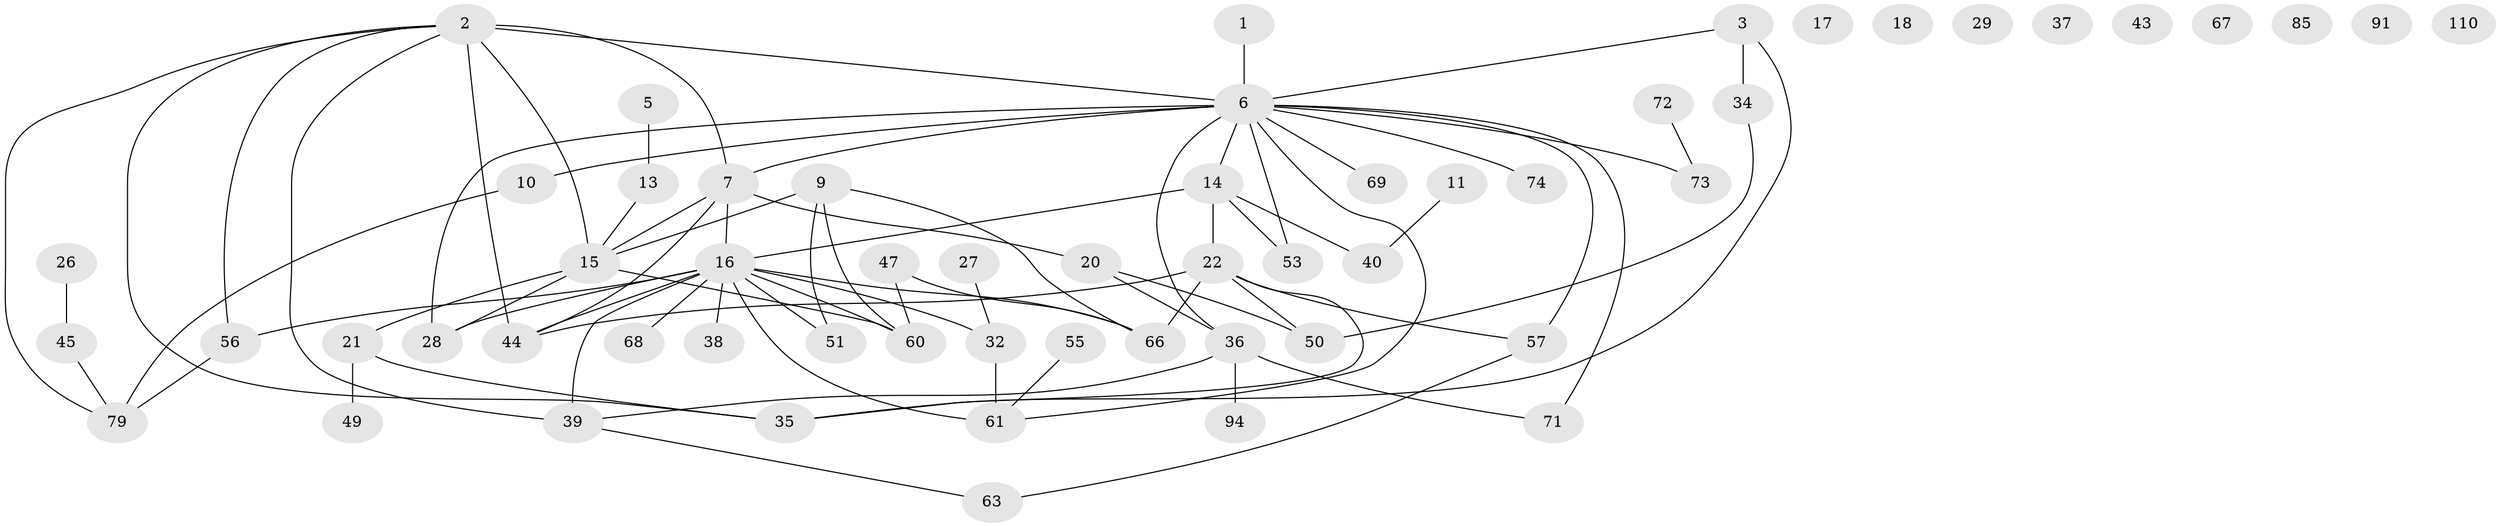 // original degree distribution, {2: 0.2543859649122807, 1: 0.19298245614035087, 3: 0.22807017543859648, 5: 0.07017543859649122, 7: 0.017543859649122806, 4: 0.13157894736842105, 0: 0.07894736842105263, 8: 0.008771929824561403, 6: 0.017543859649122806}
// Generated by graph-tools (version 1.1) at 2025/13/03/09/25 04:13:11]
// undirected, 57 vertices, 78 edges
graph export_dot {
graph [start="1"]
  node [color=gray90,style=filled];
  1 [super="+58"];
  2 [super="+4"];
  3;
  5 [super="+96+86"];
  6 [super="+42+12+8"];
  7 [super="+24+30"];
  9 [super="+108"];
  10;
  11 [super="+95"];
  13 [super="+80"];
  14 [super="+25+46"];
  15 [super="+75+23+83"];
  16 [super="+48+103"];
  17;
  18;
  20 [super="+101+31"];
  21 [super="+102"];
  22 [super="+90+59"];
  26;
  27;
  28 [super="+33"];
  29;
  32 [super="+84"];
  34 [super="+78"];
  35 [super="+87+77"];
  36 [super="+64+93+97"];
  37;
  38;
  39 [super="+54"];
  40;
  43;
  44 [super="+76"];
  45;
  47 [super="+81"];
  49;
  50 [super="+52"];
  51;
  53;
  55;
  56;
  57;
  60 [super="+70"];
  61 [super="+105"];
  63;
  66;
  67;
  68;
  69;
  71;
  72;
  73;
  74;
  79;
  85;
  91;
  94;
  110;
  1 -- 6;
  2 -- 35;
  2 -- 6 [weight=2];
  2 -- 44;
  2 -- 79;
  2 -- 15;
  2 -- 56;
  2 -- 7;
  2 -- 39;
  3 -- 6;
  3 -- 35;
  3 -- 34;
  5 -- 13;
  6 -- 53 [weight=2];
  6 -- 57;
  6 -- 61;
  6 -- 69;
  6 -- 71;
  6 -- 73;
  6 -- 10;
  6 -- 28;
  6 -- 7;
  6 -- 36 [weight=3];
  6 -- 74;
  6 -- 14;
  7 -- 15;
  7 -- 20;
  7 -- 44;
  7 -- 16;
  9 -- 66;
  9 -- 51;
  9 -- 15;
  9 -- 60;
  10 -- 79;
  11 -- 40;
  13 -- 15;
  14 -- 40;
  14 -- 53;
  14 -- 22;
  14 -- 16 [weight=2];
  15 -- 60;
  15 -- 28 [weight=2];
  15 -- 21;
  16 -- 60;
  16 -- 32;
  16 -- 66;
  16 -- 68;
  16 -- 38;
  16 -- 39 [weight=2];
  16 -- 51;
  16 -- 56;
  16 -- 28;
  16 -- 61 [weight=2];
  16 -- 44;
  20 -- 50 [weight=2];
  20 -- 36;
  21 -- 49;
  21 -- 35;
  22 -- 57;
  22 -- 66;
  22 -- 44;
  22 -- 35;
  22 -- 50;
  26 -- 45;
  27 -- 32;
  32 -- 61;
  34 -- 50;
  36 -- 39;
  36 -- 94 [weight=2];
  36 -- 71;
  39 -- 63;
  45 -- 79;
  47 -- 66;
  47 -- 60;
  55 -- 61;
  56 -- 79;
  57 -- 63;
  72 -- 73;
}

